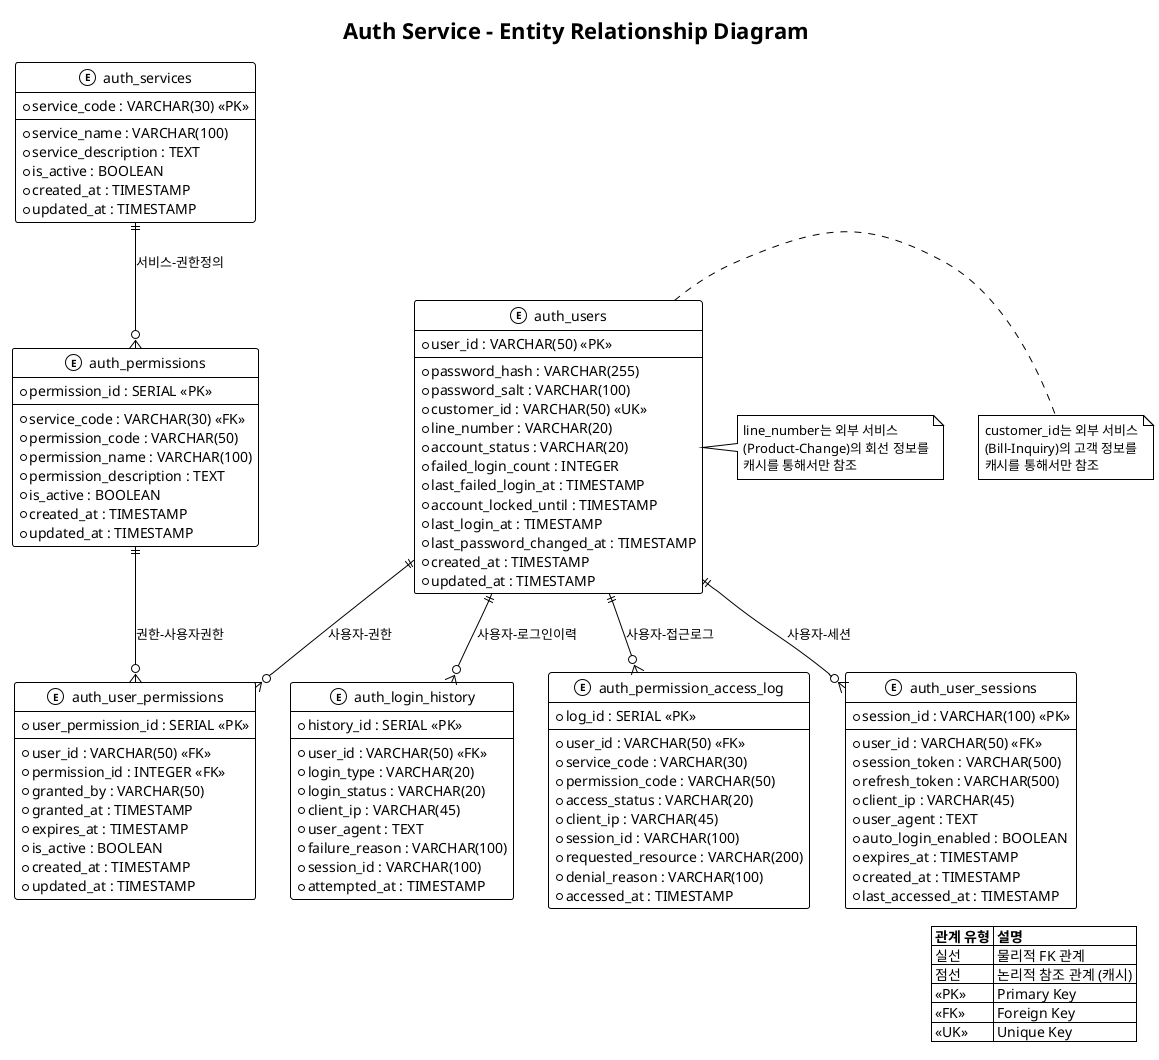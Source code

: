 @startuml auth-erd
!theme mono

title Auth Service - Entity Relationship Diagram

' 사용자 계정 관리
entity "auth_users" as users {
  * user_id : VARCHAR(50) <<PK>>
  --
  * password_hash : VARCHAR(255)
  * password_salt : VARCHAR(100)
  * customer_id : VARCHAR(50) <<UK>>
  * line_number : VARCHAR(20)
  * account_status : VARCHAR(20)
  * failed_login_count : INTEGER
  * last_failed_login_at : TIMESTAMP
  * account_locked_until : TIMESTAMP
  * last_login_at : TIMESTAMP
  * last_password_changed_at : TIMESTAMP
  * created_at : TIMESTAMP
  * updated_at : TIMESTAMP
}

' 사용자 세션
entity "auth_user_sessions" as sessions {
  * session_id : VARCHAR(100) <<PK>>
  --
  * user_id : VARCHAR(50) <<FK>>
  * session_token : VARCHAR(500)
  * refresh_token : VARCHAR(500)
  * client_ip : VARCHAR(45)
  * user_agent : TEXT
  * auto_login_enabled : BOOLEAN
  * expires_at : TIMESTAMP
  * created_at : TIMESTAMP
  * last_accessed_at : TIMESTAMP
}

' 서비스 정의
entity "auth_services" as services {
  * service_code : VARCHAR(30) <<PK>>
  --
  * service_name : VARCHAR(100)
  * service_description : TEXT
  * is_active : BOOLEAN
  * created_at : TIMESTAMP
  * updated_at : TIMESTAMP
}

' 권한 정의
entity "auth_permissions" as permissions {
  * permission_id : SERIAL <<PK>>
  --
  * service_code : VARCHAR(30) <<FK>>
  * permission_code : VARCHAR(50)
  * permission_name : VARCHAR(100)
  * permission_description : TEXT
  * is_active : BOOLEAN
  * created_at : TIMESTAMP
  * updated_at : TIMESTAMP
}

' 사용자 권한
entity "auth_user_permissions" as user_permissions {
  * user_permission_id : SERIAL <<PK>>
  --
  * user_id : VARCHAR(50) <<FK>>
  * permission_id : INTEGER <<FK>>
  * granted_by : VARCHAR(50)
  * granted_at : TIMESTAMP
  * expires_at : TIMESTAMP
  * is_active : BOOLEAN
  * created_at : TIMESTAMP
  * updated_at : TIMESTAMP
}

' 로그인 이력
entity "auth_login_history" as login_history {
  * history_id : SERIAL <<PK>>
  --
  * user_id : VARCHAR(50) <<FK>>
  * login_type : VARCHAR(20)
  * login_status : VARCHAR(20)
  * client_ip : VARCHAR(45)
  * user_agent : TEXT
  * failure_reason : VARCHAR(100)
  * session_id : VARCHAR(100)
  * attempted_at : TIMESTAMP
}

' 권한 접근 로그
entity "auth_permission_access_log" as access_log {
  * log_id : SERIAL <<PK>>
  --
  * user_id : VARCHAR(50) <<FK>>
  * service_code : VARCHAR(30)
  * permission_code : VARCHAR(50)
  * access_status : VARCHAR(20)
  * client_ip : VARCHAR(45)
  * session_id : VARCHAR(100)
  * requested_resource : VARCHAR(200)
  * denial_reason : VARCHAR(100)
  * accessed_at : TIMESTAMP
}

' 관계 정의
users ||--o{ sessions : "사용자-세션"
users ||--o{ user_permissions : "사용자-권한"
users ||--o{ login_history : "사용자-로그인이력"
users ||--o{ access_log : "사용자-접근로그"

services ||--o{ permissions : "서비스-권한정의"
permissions ||--o{ user_permissions : "권한-사용자권한"

' 외부 참조 (점선으로 표시)
note right of users : customer_id는 외부 서비스\n(Bill-Inquiry)의 고객 정보를\n캐시를 통해서만 참조
note right of users : line_number는 외부 서비스\n(Product-Change)의 회선 정보를\n캐시를 통해서만 참조

' 범례
legend right
  |= 관계 유형 |= 설명 |
  | 실선 | 물리적 FK 관계 |
  | 점선 | 논리적 참조 관계 (캐시) |
  | <<PK>> | Primary Key |
  | <<FK>> | Foreign Key |
  | <<UK>> | Unique Key |
end legend

@enduml